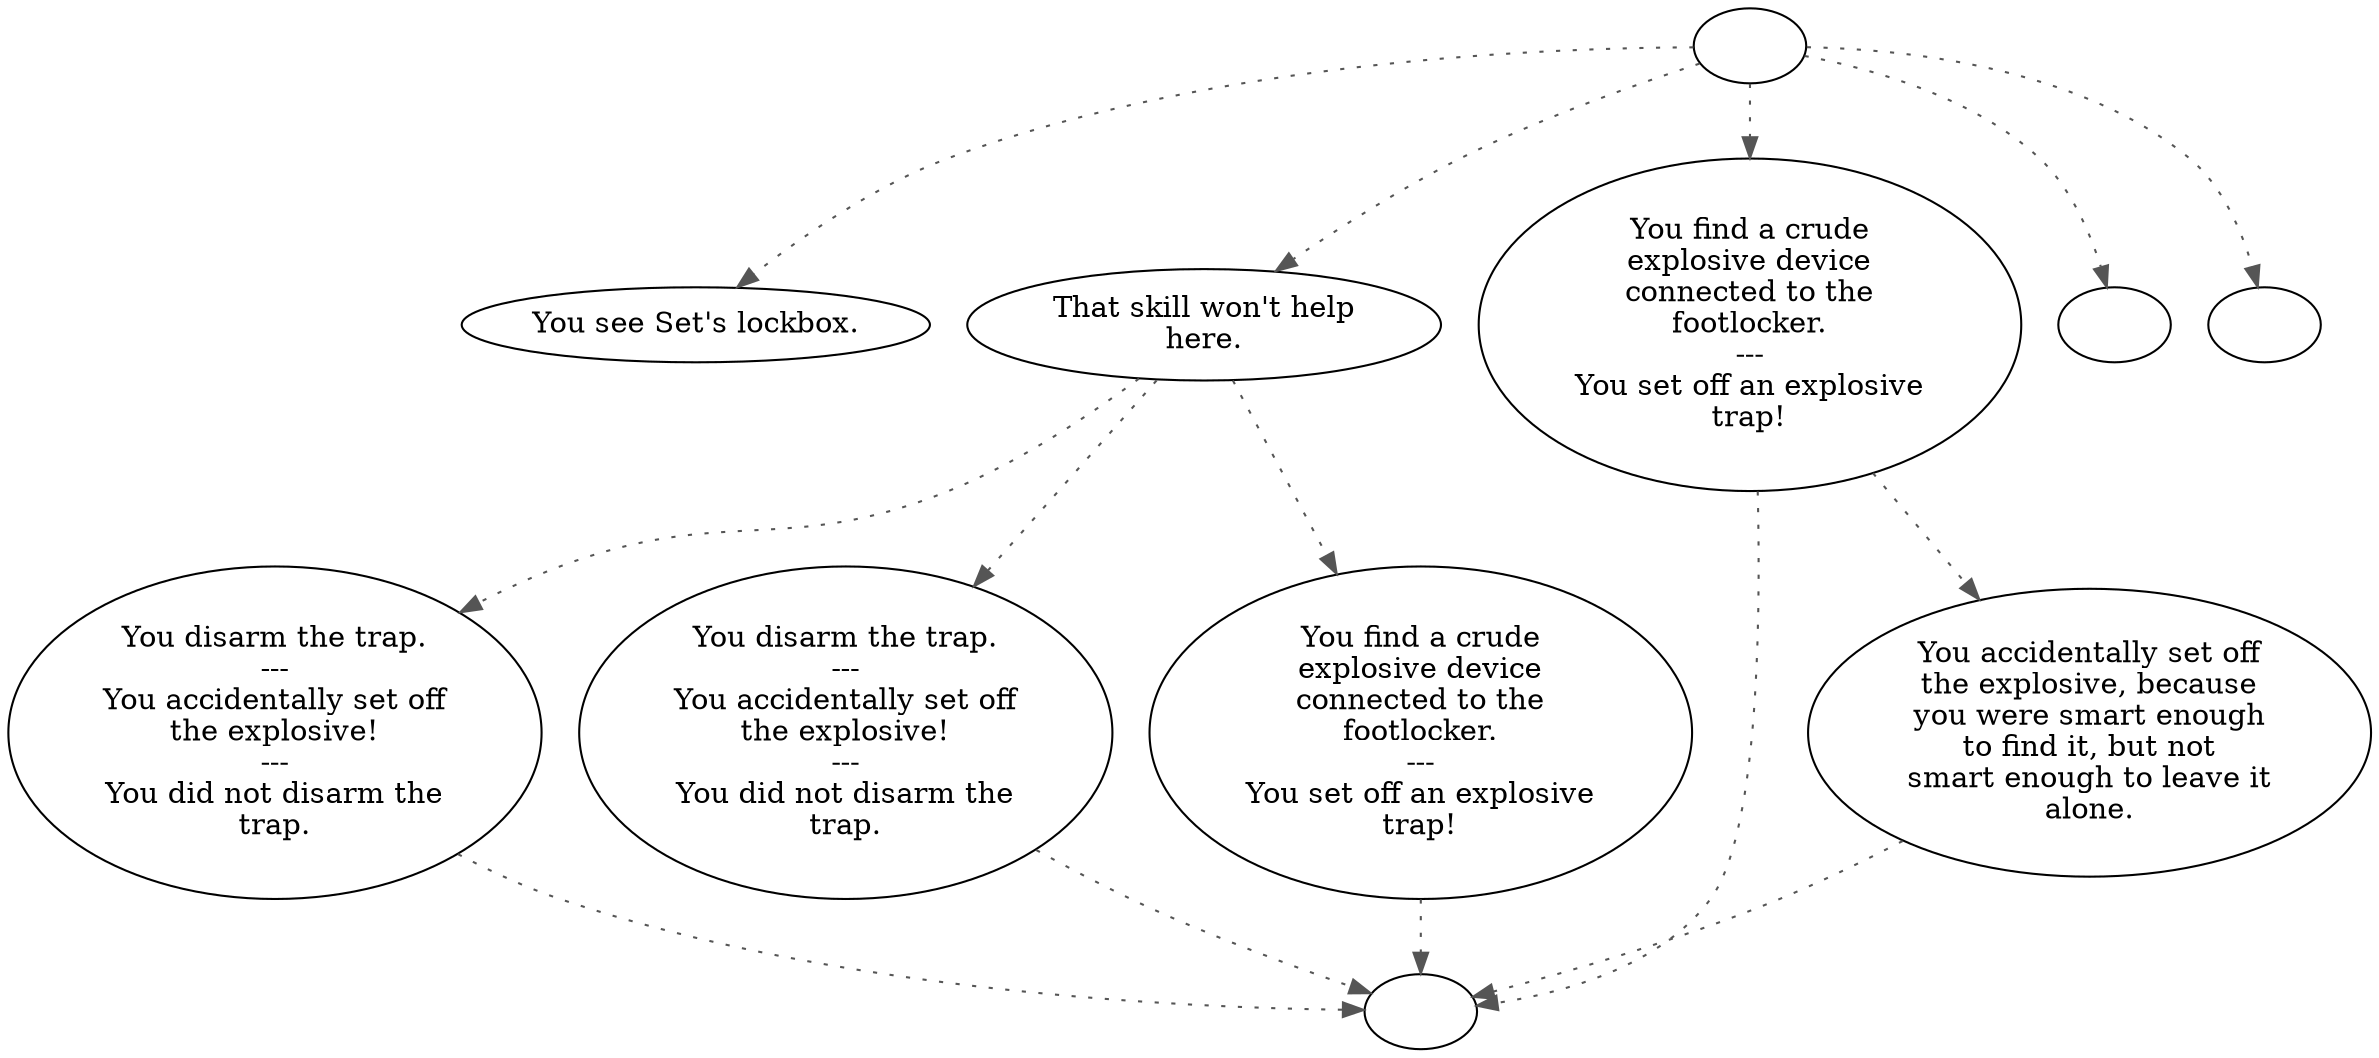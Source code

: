 digraph SETCOLER {
  "start" [style=filled       fillcolor="#FFFFFF"       color="#000000"]
  "start" -> "see_stuff" [style=dotted color="#555555"]
  "start" -> "trap_stuff" [style=dotted color="#555555"]
  "start" -> "find_iq" [style=dotted color="#555555"]
  "start" -> "close_cooler" [style=dotted color="#555555"]
  "start" -> "open_cooler" [style=dotted color="#555555"]
  "start" [label=""]
  "trap_stuff" [style=filled       fillcolor="#FFFFFF"       color="#000000"]
  "trap_stuff" -> "disarm_trap" [style=dotted color="#555555"]
  "trap_stuff" -> "disarm_mech" [style=dotted color="#555555"]
  "trap_stuff" -> "find_trap" [style=dotted color="#555555"]
  "trap_stuff" [label="That skill won't help\nhere."]
  "see_stuff" [style=filled       fillcolor="#FFFFFF"       color="#000000"]
  "see_stuff" [label="You see Set's lockbox."]
  "find_trap" [style=filled       fillcolor="#FFFFFF"       color="#000000"]
  "find_trap" -> "explode" [style=dotted color="#555555"]
  "find_trap" [label="You find a crude\nexplosive device\nconnected to the\nfootlocker.\n---\nYou set off an explosive\ntrap!"]
  "find_iq" [style=filled       fillcolor="#FFFFFF"       color="#000000"]
  "find_iq" -> "failure" [style=dotted color="#555555"]
  "find_iq" -> "explode" [style=dotted color="#555555"]
  "find_iq" [label="You find a crude\nexplosive device\nconnected to the\nfootlocker.\n---\nYou set off an explosive\ntrap!"]
  "disarm_trap" [style=filled       fillcolor="#FFFFFF"       color="#000000"]
  "disarm_trap" -> "explode" [style=dotted color="#555555"]
  "disarm_trap" [label="You disarm the trap.\n---\nYou accidentally set off\nthe explosive!\n---\nYou did not disarm the\ntrap."]
  "disarm_mech" [style=filled       fillcolor="#FFFFFF"       color="#000000"]
  "disarm_mech" -> "explode" [style=dotted color="#555555"]
  "disarm_mech" [label="You disarm the trap.\n---\nYou accidentally set off\nthe explosive!\n---\nYou did not disarm the\ntrap."]
  "failure" [style=filled       fillcolor="#FFFFFF"       color="#000000"]
  "failure" -> "explode" [style=dotted color="#555555"]
  "failure" [label="You accidentally set off\nthe explosive, because\nyou were smart enough\nto find it, but not\nsmart enough to leave it\nalone."]
  "explode" [style=filled       fillcolor="#FFFFFF"       color="#000000"]
  "explode" [label=""]
  "close_cooler" [style=filled       fillcolor="#FFFFFF"       color="#000000"]
  "close_cooler" [label=""]
  "open_cooler" [style=filled       fillcolor="#FFFFFF"       color="#000000"]
  "open_cooler" [label=""]
}